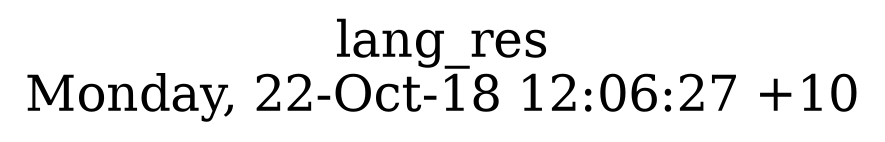 digraph G {
fontsize="24";
label="lang_res\nMonday, 22-Oct-18 12:06:27 +10";
nojustify=true;
ordering=out;
rankdir=LR;
size="30";
}
